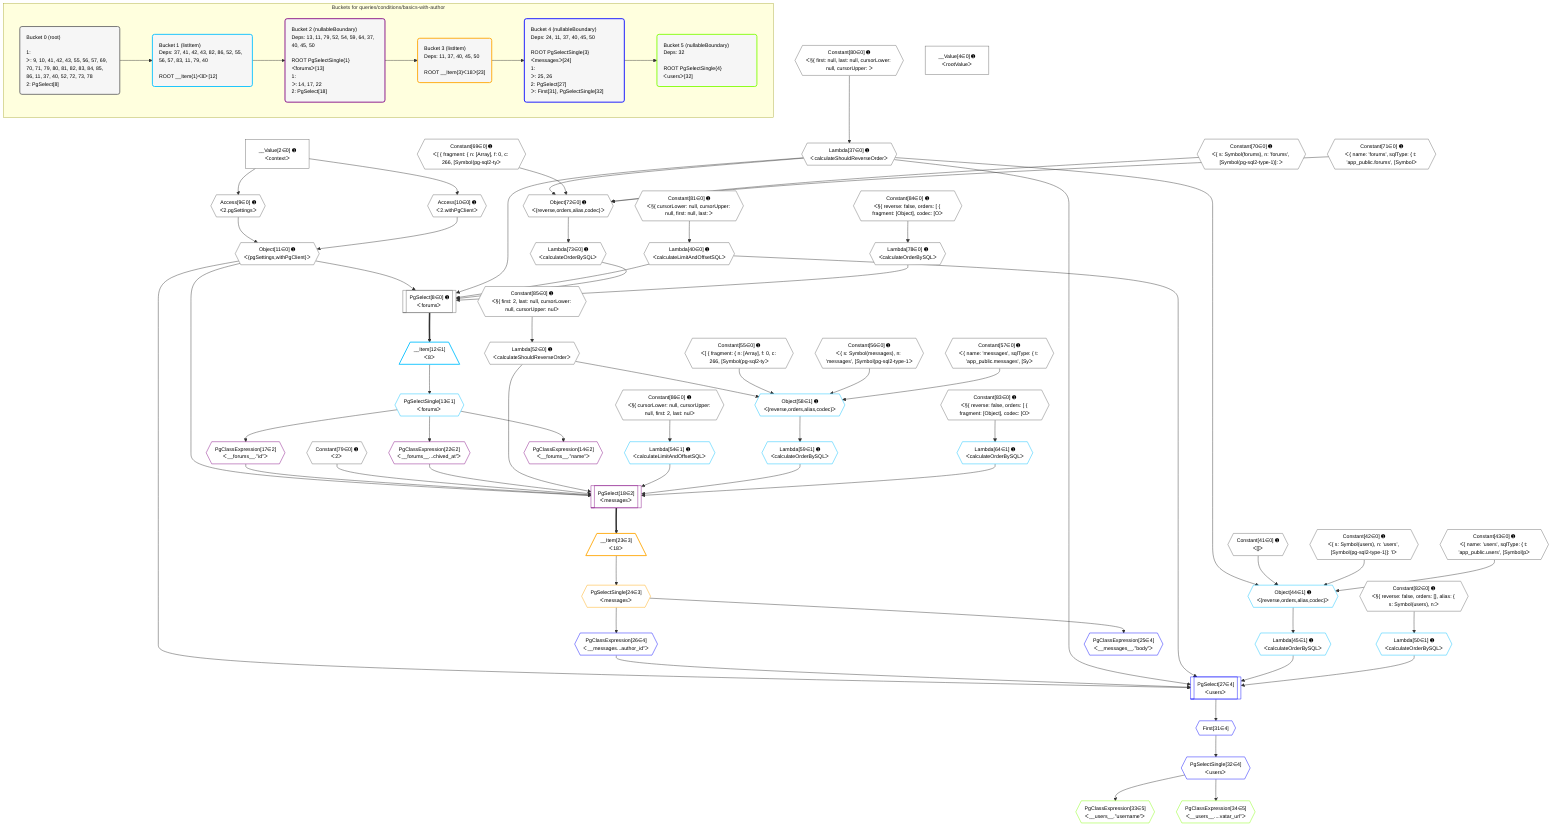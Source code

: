 %%{init: {'themeVariables': { 'fontSize': '12px'}}}%%
graph TD
    classDef path fill:#eee,stroke:#000,color:#000
    classDef plan fill:#fff,stroke-width:1px,color:#000
    classDef itemplan fill:#fff,stroke-width:2px,color:#000
    classDef unbatchedplan fill:#dff,stroke-width:1px,color:#000
    classDef sideeffectplan fill:#fcc,stroke-width:2px,color:#000
    classDef bucket fill:#f6f6f6,color:#000,stroke-width:2px,text-align:left


    %% plan dependencies
    PgSelect8[["PgSelect[8∈0] ➊<br />ᐸforumsᐳ"]]:::plan
    Object11{{"Object[11∈0] ➊<br />ᐸ{pgSettings,withPgClient}ᐳ"}}:::plan
    Lambda37{{"Lambda[37∈0] ➊<br />ᐸcalculateShouldReverseOrderᐳ"}}:::plan
    Lambda40{{"Lambda[40∈0] ➊<br />ᐸcalculateLimitAndOffsetSQLᐳ"}}:::plan
    Lambda73{{"Lambda[73∈0] ➊<br />ᐸcalculateOrderBySQLᐳ"}}:::plan
    Lambda78{{"Lambda[78∈0] ➊<br />ᐸcalculateOrderBySQLᐳ"}}:::plan
    Object11 & Lambda37 & Lambda40 & Lambda73 & Lambda78 --> PgSelect8
    Object72{{"Object[72∈0] ➊<br />ᐸ{reverse,orders,alias,codec}ᐳ"}}:::plan
    Constant69{{"Constant[69∈0] ➊<br />ᐸ[ { fragment: { n: [Array], f: 0, c: 266, [Symbol(pg-sql2-tyᐳ"}}:::plan
    Constant70{{"Constant[70∈0] ➊<br />ᐸ{ s: Symbol(forums), n: 'forums', [Symbol(pg-sql2-type-1)]: ᐳ"}}:::plan
    Constant71{{"Constant[71∈0] ➊<br />ᐸ{ name: 'forums', sqlType: { t: 'app_public.forums', [Symbolᐳ"}}:::plan
    Lambda37 & Constant69 & Constant70 & Constant71 --> Object72
    Access9{{"Access[9∈0] ➊<br />ᐸ2.pgSettingsᐳ"}}:::plan
    Access10{{"Access[10∈0] ➊<br />ᐸ2.withPgClientᐳ"}}:::plan
    Access9 & Access10 --> Object11
    __Value2["__Value[2∈0] ➊<br />ᐸcontextᐳ"]:::plan
    __Value2 --> Access9
    __Value2 --> Access10
    Constant80{{"Constant[80∈0] ➊<br />ᐸ§{ first: null, last: null, cursorLower: null, cursorUpper: ᐳ"}}:::plan
    Constant80 --> Lambda37
    Constant81{{"Constant[81∈0] ➊<br />ᐸ§{ cursorLower: null, cursorUpper: null, first: null, last: ᐳ"}}:::plan
    Constant81 --> Lambda40
    Lambda52{{"Lambda[52∈0] ➊<br />ᐸcalculateShouldReverseOrderᐳ"}}:::plan
    Constant85{{"Constant[85∈0] ➊<br />ᐸ§{ first: 2, last: null, cursorLower: null, cursorUpper: nulᐳ"}}:::plan
    Constant85 --> Lambda52
    Object72 --> Lambda73
    Constant84{{"Constant[84∈0] ➊<br />ᐸ§{ reverse: false, orders: [ { fragment: [Object], codec: [Oᐳ"}}:::plan
    Constant84 --> Lambda78
    __Value4["__Value[4∈0] ➊<br />ᐸrootValueᐳ"]:::plan
    Constant41{{"Constant[41∈0] ➊<br />ᐸ[]ᐳ"}}:::plan
    Constant42{{"Constant[42∈0] ➊<br />ᐸ{ s: Symbol(users), n: 'users', [Symbol(pg-sql2-type-1)]: 'Iᐳ"}}:::plan
    Constant43{{"Constant[43∈0] ➊<br />ᐸ{ name: 'users', sqlType: { t: 'app_public.users', [Symbol(pᐳ"}}:::plan
    Constant55{{"Constant[55∈0] ➊<br />ᐸ[ { fragment: { n: [Array], f: 0, c: 266, [Symbol(pg-sql2-tyᐳ"}}:::plan
    Constant56{{"Constant[56∈0] ➊<br />ᐸ{ s: Symbol(messages), n: 'messages', [Symbol(pg-sql2-type-1ᐳ"}}:::plan
    Constant57{{"Constant[57∈0] ➊<br />ᐸ{ name: 'messages', sqlType: { t: 'app_public.messages', [Syᐳ"}}:::plan
    Constant79{{"Constant[79∈0] ➊<br />ᐸ2ᐳ"}}:::plan
    Constant82{{"Constant[82∈0] ➊<br />ᐸ§{ reverse: false, orders: [], alias: { s: Symbol(users), n:ᐳ"}}:::plan
    Constant83{{"Constant[83∈0] ➊<br />ᐸ§{ reverse: false, orders: [ { fragment: [Object], codec: [Oᐳ"}}:::plan
    Constant86{{"Constant[86∈0] ➊<br />ᐸ§{ cursorLower: null, cursorUpper: null, first: 2, last: nulᐳ"}}:::plan
    Object44{{"Object[44∈1] ➊<br />ᐸ{reverse,orders,alias,codec}ᐳ"}}:::plan
    Lambda37 & Constant41 & Constant42 & Constant43 --> Object44
    Object58{{"Object[58∈1] ➊<br />ᐸ{reverse,orders,alias,codec}ᐳ"}}:::plan
    Lambda52 & Constant55 & Constant56 & Constant57 --> Object58
    __Item12[/"__Item[12∈1]<br />ᐸ8ᐳ"\]:::itemplan
    PgSelect8 ==> __Item12
    PgSelectSingle13{{"PgSelectSingle[13∈1]<br />ᐸforumsᐳ"}}:::plan
    __Item12 --> PgSelectSingle13
    Lambda45{{"Lambda[45∈1] ➊<br />ᐸcalculateOrderBySQLᐳ"}}:::plan
    Object44 --> Lambda45
    Lambda50{{"Lambda[50∈1] ➊<br />ᐸcalculateOrderBySQLᐳ"}}:::plan
    Constant82 --> Lambda50
    Lambda54{{"Lambda[54∈1] ➊<br />ᐸcalculateLimitAndOffsetSQLᐳ"}}:::plan
    Constant86 --> Lambda54
    Lambda59{{"Lambda[59∈1] ➊<br />ᐸcalculateOrderBySQLᐳ"}}:::plan
    Object58 --> Lambda59
    Lambda64{{"Lambda[64∈1] ➊<br />ᐸcalculateOrderBySQLᐳ"}}:::plan
    Constant83 --> Lambda64
    PgSelect18[["PgSelect[18∈2]<br />ᐸmessagesᐳ"]]:::plan
    PgClassExpression17{{"PgClassExpression[17∈2]<br />ᐸ__forums__.”id”ᐳ"}}:::plan
    PgClassExpression22{{"PgClassExpression[22∈2]<br />ᐸ__forums__...chived_at”ᐳ"}}:::plan
    Object11 & PgClassExpression17 & Constant79 & PgClassExpression22 & Lambda52 & Lambda54 & Lambda59 & Lambda64 --> PgSelect18
    PgClassExpression14{{"PgClassExpression[14∈2]<br />ᐸ__forums__.”name”ᐳ"}}:::plan
    PgSelectSingle13 --> PgClassExpression14
    PgSelectSingle13 --> PgClassExpression17
    PgSelectSingle13 --> PgClassExpression22
    __Item23[/"__Item[23∈3]<br />ᐸ18ᐳ"\]:::itemplan
    PgSelect18 ==> __Item23
    PgSelectSingle24{{"PgSelectSingle[24∈3]<br />ᐸmessagesᐳ"}}:::plan
    __Item23 --> PgSelectSingle24
    PgSelect27[["PgSelect[27∈4]<br />ᐸusersᐳ"]]:::plan
    PgClassExpression26{{"PgClassExpression[26∈4]<br />ᐸ__messages...author_id”ᐳ"}}:::plan
    Object11 & PgClassExpression26 & Lambda37 & Lambda40 & Lambda45 & Lambda50 --> PgSelect27
    PgClassExpression25{{"PgClassExpression[25∈4]<br />ᐸ__messages__.”body”ᐳ"}}:::plan
    PgSelectSingle24 --> PgClassExpression25
    PgSelectSingle24 --> PgClassExpression26
    First31{{"First[31∈4]"}}:::plan
    PgSelect27 --> First31
    PgSelectSingle32{{"PgSelectSingle[32∈4]<br />ᐸusersᐳ"}}:::plan
    First31 --> PgSelectSingle32
    PgClassExpression33{{"PgClassExpression[33∈5]<br />ᐸ__users__.”username”ᐳ"}}:::plan
    PgSelectSingle32 --> PgClassExpression33
    PgClassExpression34{{"PgClassExpression[34∈5]<br />ᐸ__users__....vatar_url”ᐳ"}}:::plan
    PgSelectSingle32 --> PgClassExpression34

    %% define steps

    subgraph "Buckets for queries/conditions/basics-with-author"
    Bucket0("Bucket 0 (root)<br /><br />1: <br />ᐳ: 9, 10, 41, 42, 43, 55, 56, 57, 69, 70, 71, 79, 80, 81, 82, 83, 84, 85, 86, 11, 37, 40, 52, 72, 73, 78<br />2: PgSelect[8]"):::bucket
    classDef bucket0 stroke:#696969
    class Bucket0,__Value2,__Value4,PgSelect8,Access9,Access10,Object11,Lambda37,Lambda40,Constant41,Constant42,Constant43,Lambda52,Constant55,Constant56,Constant57,Constant69,Constant70,Constant71,Object72,Lambda73,Lambda78,Constant79,Constant80,Constant81,Constant82,Constant83,Constant84,Constant85,Constant86 bucket0
    Bucket1("Bucket 1 (listItem)<br />Deps: 37, 41, 42, 43, 82, 86, 52, 55, 56, 57, 83, 11, 79, 40<br /><br />ROOT __Item{1}ᐸ8ᐳ[12]"):::bucket
    classDef bucket1 stroke:#00bfff
    class Bucket1,__Item12,PgSelectSingle13,Object44,Lambda45,Lambda50,Lambda54,Object58,Lambda59,Lambda64 bucket1
    Bucket2("Bucket 2 (nullableBoundary)<br />Deps: 13, 11, 79, 52, 54, 59, 64, 37, 40, 45, 50<br /><br />ROOT PgSelectSingle{1}ᐸforumsᐳ[13]<br />1: <br />ᐳ: 14, 17, 22<br />2: PgSelect[18]"):::bucket
    classDef bucket2 stroke:#7f007f
    class Bucket2,PgClassExpression14,PgClassExpression17,PgSelect18,PgClassExpression22 bucket2
    Bucket3("Bucket 3 (listItem)<br />Deps: 11, 37, 40, 45, 50<br /><br />ROOT __Item{3}ᐸ18ᐳ[23]"):::bucket
    classDef bucket3 stroke:#ffa500
    class Bucket3,__Item23,PgSelectSingle24 bucket3
    Bucket4("Bucket 4 (nullableBoundary)<br />Deps: 24, 11, 37, 40, 45, 50<br /><br />ROOT PgSelectSingle{3}ᐸmessagesᐳ[24]<br />1: <br />ᐳ: 25, 26<br />2: PgSelect[27]<br />ᐳ: First[31], PgSelectSingle[32]"):::bucket
    classDef bucket4 stroke:#0000ff
    class Bucket4,PgClassExpression25,PgClassExpression26,PgSelect27,First31,PgSelectSingle32 bucket4
    Bucket5("Bucket 5 (nullableBoundary)<br />Deps: 32<br /><br />ROOT PgSelectSingle{4}ᐸusersᐳ[32]"):::bucket
    classDef bucket5 stroke:#7fff00
    class Bucket5,PgClassExpression33,PgClassExpression34 bucket5
    Bucket0 --> Bucket1
    Bucket1 --> Bucket2
    Bucket2 --> Bucket3
    Bucket3 --> Bucket4
    Bucket4 --> Bucket5
    end